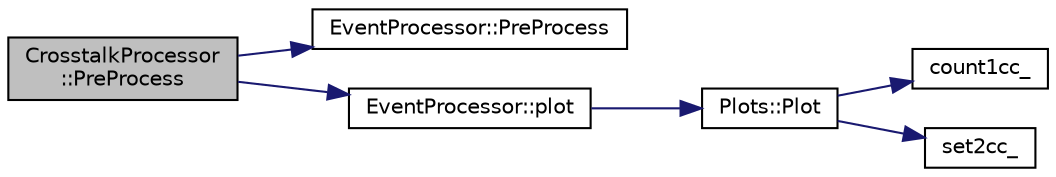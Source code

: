 digraph "CrosstalkProcessor::PreProcess"
{
  edge [fontname="Helvetica",fontsize="10",labelfontname="Helvetica",labelfontsize="10"];
  node [fontname="Helvetica",fontsize="10",shape=record];
  rankdir="LR";
  Node1 [label="CrosstalkProcessor\l::PreProcess",height=0.2,width=0.4,color="black", fillcolor="grey75", style="filled", fontcolor="black"];
  Node1 -> Node2 [color="midnightblue",fontsize="10",style="solid",fontname="Helvetica"];
  Node2 [label="EventProcessor::PreProcess",height=0.2,width=0.4,color="black", fillcolor="white", style="filled",URL="$d6/d65/class_event_processor.html#a472c9d8c540b273ad1ca9a7f380344b6"];
  Node1 -> Node3 [color="midnightblue",fontsize="10",style="solid",fontname="Helvetica"];
  Node3 [label="EventProcessor::plot",height=0.2,width=0.4,color="black", fillcolor="white", style="filled",URL="$d6/d65/class_event_processor.html#ad5201bb392726e409ba2a6ac44e764d8",tooltip="Implementation of the plot command to interface with the DAMM routines. "];
  Node3 -> Node4 [color="midnightblue",fontsize="10",style="solid",fontname="Helvetica"];
  Node4 [label="Plots::Plot",height=0.2,width=0.4,color="black", fillcolor="white", style="filled",URL="$d7/d8b/class_plots.html#a68849b82c8c7a5d57f972cbd8de83328",tooltip="Plots into histogram defined by dammId. "];
  Node4 -> Node5 [color="midnightblue",fontsize="10",style="solid",fontname="Helvetica"];
  Node5 [label="count1cc_",height=0.2,width=0.4,color="black", fillcolor="white", style="filled",URL="$da/d57/_scanor_8hpp.html#a31aca3d0ff704e08f8f8968288ae7895",tooltip="Defines the DAMM function to call for 1D hists */. "];
  Node4 -> Node6 [color="midnightblue",fontsize="10",style="solid",fontname="Helvetica"];
  Node6 [label="set2cc_",height=0.2,width=0.4,color="black", fillcolor="white", style="filled",URL="$da/d57/_scanor_8hpp.html#a8b0a662ebdb3f947ba8470bf89f11c3a",tooltip="Defines the DAMM function to call for 2D hists */. "];
}
